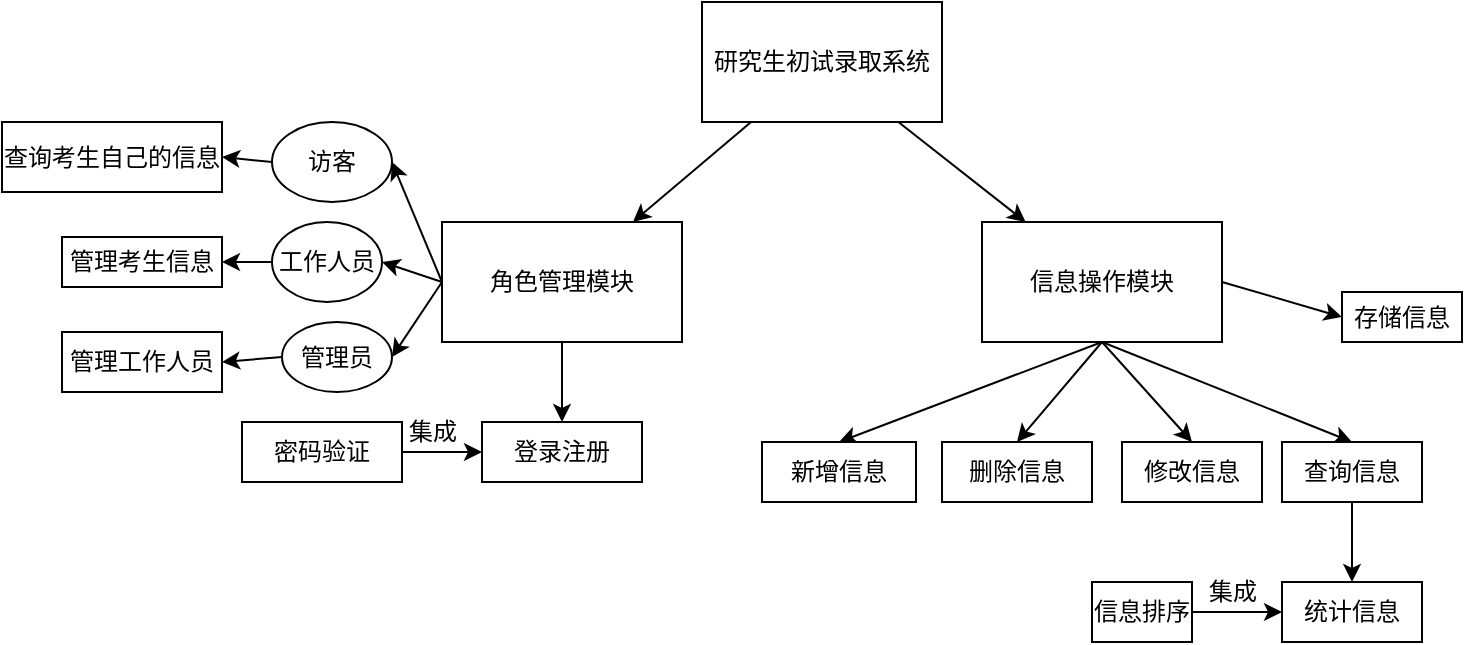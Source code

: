 <mxfile>
    <diagram id="qCLcOwiQdHVxZkKbVPz9" name="Page-1">
        <mxGraphModel dx="938" dy="378" grid="1" gridSize="10" guides="1" tooltips="1" connect="1" arrows="1" fold="1" page="1" pageScale="1" pageWidth="827" pageHeight="1169" math="0" shadow="0">
            <root>
                <mxCell id="0"/>
                <mxCell id="1" parent="0"/>
                <mxCell id="15" value="" style="edgeStyle=none;html=1;" parent="1" source="2" target="6" edge="1">
                    <mxGeometry relative="1" as="geometry"/>
                </mxCell>
                <mxCell id="20" value="" style="edgeStyle=none;html=1;" parent="1" source="2" target="7" edge="1">
                    <mxGeometry relative="1" as="geometry"/>
                </mxCell>
                <mxCell id="2" value="研究生初试录取系统" style="rounded=0;whiteSpace=wrap;html=1;" parent="1" vertex="1">
                    <mxGeometry x="400" y="90" width="120" height="60" as="geometry"/>
                </mxCell>
                <mxCell id="22" style="edgeStyle=none;html=1;exitX=0;exitY=0.5;exitDx=0;exitDy=0;entryX=1;entryY=0.5;entryDx=0;entryDy=0;fontSize=12;" parent="1" source="6" target="19" edge="1">
                    <mxGeometry relative="1" as="geometry"/>
                </mxCell>
                <mxCell id="23" style="edgeStyle=none;html=1;exitX=0;exitY=0.5;exitDx=0;exitDy=0;entryX=1;entryY=0.5;entryDx=0;entryDy=0;fontSize=12;" parent="1" source="6" target="18" edge="1">
                    <mxGeometry relative="1" as="geometry"/>
                </mxCell>
                <mxCell id="31" value="" style="edgeStyle=none;html=1;fontSize=12;" parent="1" source="6" target="30" edge="1">
                    <mxGeometry relative="1" as="geometry"/>
                </mxCell>
                <mxCell id="42" style="edgeStyle=none;html=1;exitX=0;exitY=0.5;exitDx=0;exitDy=0;entryX=1;entryY=0.5;entryDx=0;entryDy=0;" edge="1" parent="1" source="6" target="39">
                    <mxGeometry relative="1" as="geometry"/>
                </mxCell>
                <mxCell id="6" value="角色管理模块" style="rounded=0;whiteSpace=wrap;html=1;" parent="1" vertex="1">
                    <mxGeometry x="270" y="200" width="120" height="60" as="geometry"/>
                </mxCell>
                <mxCell id="26" style="edgeStyle=none;html=1;exitX=0.5;exitY=1;exitDx=0;exitDy=0;entryX=0.5;entryY=0;entryDx=0;entryDy=0;fontSize=12;" parent="1" source="7" target="8" edge="1">
                    <mxGeometry relative="1" as="geometry"/>
                </mxCell>
                <mxCell id="27" style="edgeStyle=none;html=1;exitX=0.5;exitY=1;exitDx=0;exitDy=0;entryX=0.5;entryY=0;entryDx=0;entryDy=0;fontSize=12;" parent="1" source="7" target="9" edge="1">
                    <mxGeometry relative="1" as="geometry"/>
                </mxCell>
                <mxCell id="28" style="edgeStyle=none;html=1;exitX=0.5;exitY=1;exitDx=0;exitDy=0;entryX=0.5;entryY=0;entryDx=0;entryDy=0;fontSize=12;" parent="1" source="7" target="10" edge="1">
                    <mxGeometry relative="1" as="geometry"/>
                </mxCell>
                <mxCell id="29" style="edgeStyle=none;html=1;exitX=0.5;exitY=1;exitDx=0;exitDy=0;entryX=0.5;entryY=0;entryDx=0;entryDy=0;fontSize=12;" parent="1" source="7" target="11" edge="1">
                    <mxGeometry relative="1" as="geometry"/>
                </mxCell>
                <mxCell id="35" style="edgeStyle=none;html=1;exitX=1;exitY=0.5;exitDx=0;exitDy=0;entryX=0;entryY=0.5;entryDx=0;entryDy=0;fontSize=12;" parent="1" source="7" target="12" edge="1">
                    <mxGeometry relative="1" as="geometry"/>
                </mxCell>
                <mxCell id="7" value="信息操作模块" style="rounded=0;whiteSpace=wrap;html=1;" parent="1" vertex="1">
                    <mxGeometry x="540" y="200" width="120" height="60" as="geometry"/>
                </mxCell>
                <mxCell id="8" value="新增信息" style="rounded=0;whiteSpace=wrap;html=1;" parent="1" vertex="1">
                    <mxGeometry x="430" y="310" width="77" height="30" as="geometry"/>
                </mxCell>
                <mxCell id="9" value="删除信息" style="rounded=0;whiteSpace=wrap;html=1;" parent="1" vertex="1">
                    <mxGeometry x="520" y="310" width="75" height="30" as="geometry"/>
                </mxCell>
                <mxCell id="10" value="修改信息" style="rounded=0;whiteSpace=wrap;html=1;" parent="1" vertex="1">
                    <mxGeometry x="610" y="310" width="70" height="30" as="geometry"/>
                </mxCell>
                <mxCell id="32" value="" style="edgeStyle=none;html=1;fontSize=12;" parent="1" source="11" target="13" edge="1">
                    <mxGeometry relative="1" as="geometry"/>
                </mxCell>
                <mxCell id="11" value="查询信息" style="rounded=0;whiteSpace=wrap;html=1;" parent="1" vertex="1">
                    <mxGeometry x="690" y="310" width="70" height="30" as="geometry"/>
                </mxCell>
                <mxCell id="12" value="存储信息" style="rounded=0;whiteSpace=wrap;html=1;" parent="1" vertex="1">
                    <mxGeometry x="720" y="235" width="60" height="25" as="geometry"/>
                </mxCell>
                <mxCell id="13" value="统计信息" style="rounded=0;whiteSpace=wrap;html=1;" parent="1" vertex="1">
                    <mxGeometry x="690" y="380" width="70" height="30" as="geometry"/>
                </mxCell>
                <mxCell id="33" value="" style="edgeStyle=none;html=1;fontSize=12;" parent="1" source="14" target="13" edge="1">
                    <mxGeometry relative="1" as="geometry"/>
                </mxCell>
                <mxCell id="14" value="信息排序" style="rounded=0;whiteSpace=wrap;html=1;" parent="1" vertex="1">
                    <mxGeometry x="595" y="380" width="50" height="30" as="geometry"/>
                </mxCell>
                <mxCell id="49" style="edgeStyle=none;html=1;exitX=0;exitY=0.5;exitDx=0;exitDy=0;entryX=1;entryY=0.5;entryDx=0;entryDy=0;" edge="1" parent="1" source="18" target="48">
                    <mxGeometry relative="1" as="geometry"/>
                </mxCell>
                <mxCell id="18" value="&lt;font style=&quot;font-size: 12px;&quot;&gt;访客&lt;/font&gt;" style="ellipse;whiteSpace=wrap;html=1;" parent="1" vertex="1">
                    <mxGeometry x="185" y="150" width="60" height="40" as="geometry"/>
                </mxCell>
                <mxCell id="47" style="edgeStyle=none;html=1;exitX=0;exitY=0.5;exitDx=0;exitDy=0;entryX=1;entryY=0.5;entryDx=0;entryDy=0;" edge="1" parent="1" source="19" target="46">
                    <mxGeometry relative="1" as="geometry"/>
                </mxCell>
                <mxCell id="19" value="工作人员" style="ellipse;whiteSpace=wrap;html=1;" parent="1" vertex="1">
                    <mxGeometry x="185" y="200" width="55" height="40" as="geometry"/>
                </mxCell>
                <mxCell id="30" value="登录注册" style="rounded=0;whiteSpace=wrap;html=1;fontSize=12;" parent="1" vertex="1">
                    <mxGeometry x="290" y="300" width="80" height="30" as="geometry"/>
                </mxCell>
                <mxCell id="34" value="集成" style="text;html=1;align=center;verticalAlign=middle;resizable=0;points=[];autosize=1;strokeColor=none;fillColor=none;fontSize=12;" parent="1" vertex="1">
                    <mxGeometry x="640" y="370" width="50" height="30" as="geometry"/>
                </mxCell>
                <mxCell id="37" value="" style="edgeStyle=none;html=1;fontSize=12;" parent="1" source="36" target="30" edge="1">
                    <mxGeometry relative="1" as="geometry"/>
                </mxCell>
                <mxCell id="36" value="密码验证" style="rounded=0;whiteSpace=wrap;html=1;fontSize=12;" parent="1" vertex="1">
                    <mxGeometry x="170" y="300" width="80" height="30" as="geometry"/>
                </mxCell>
                <mxCell id="38" value="集成" style="text;html=1;align=center;verticalAlign=middle;resizable=0;points=[];autosize=1;strokeColor=none;fillColor=none;fontSize=12;" parent="1" vertex="1">
                    <mxGeometry x="240" y="290" width="50" height="30" as="geometry"/>
                </mxCell>
                <mxCell id="45" style="edgeStyle=none;html=1;exitX=0;exitY=0.5;exitDx=0;exitDy=0;entryX=1;entryY=0.5;entryDx=0;entryDy=0;" edge="1" parent="1" source="39" target="43">
                    <mxGeometry relative="1" as="geometry"/>
                </mxCell>
                <mxCell id="39" value="管理员" style="ellipse;whiteSpace=wrap;html=1;" vertex="1" parent="1">
                    <mxGeometry x="190" y="250" width="55" height="35" as="geometry"/>
                </mxCell>
                <mxCell id="43" value="管理工作人员" style="rounded=0;whiteSpace=wrap;html=1;" vertex="1" parent="1">
                    <mxGeometry x="80" y="255" width="80" height="30" as="geometry"/>
                </mxCell>
                <mxCell id="46" value="管理考生信息" style="rounded=0;whiteSpace=wrap;html=1;" vertex="1" parent="1">
                    <mxGeometry x="80" y="207.5" width="80" height="25" as="geometry"/>
                </mxCell>
                <mxCell id="48" value="查询考生自己的信息" style="rounded=0;whiteSpace=wrap;html=1;" vertex="1" parent="1">
                    <mxGeometry x="50" y="150" width="110" height="35" as="geometry"/>
                </mxCell>
            </root>
        </mxGraphModel>
    </diagram>
</mxfile>